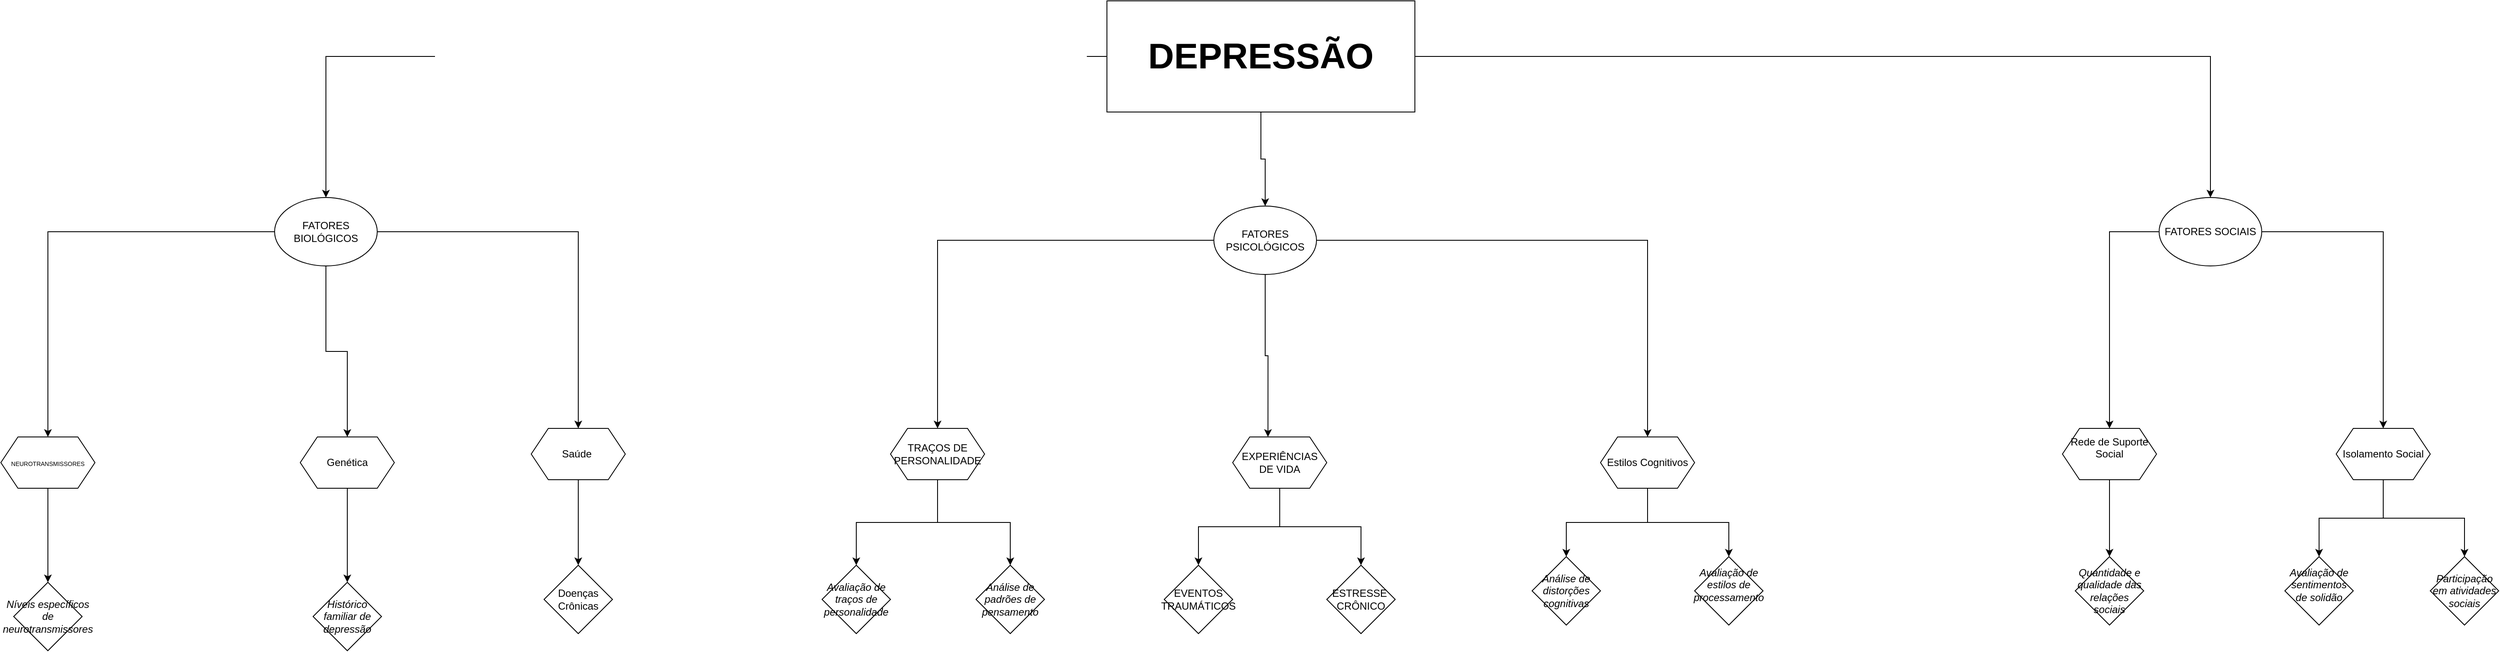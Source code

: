 <mxfile version="24.0.2" type="device">
  <diagram name="Página-1" id="Cvnms0n_XdmRh6KIRqG8">
    <mxGraphModel dx="4547" dy="1453" grid="1" gridSize="10" guides="1" tooltips="1" connect="1" arrows="1" fold="1" page="1" pageScale="1" pageWidth="827" pageHeight="1169" math="0" shadow="0">
      <root>
        <mxCell id="0" />
        <mxCell id="1" parent="0" />
        <mxCell id="1O7Cyz46VX07wWugJxUM-26" style="edgeStyle=orthogonalEdgeStyle;rounded=0;orthogonalLoop=1;jettySize=auto;html=1;entryX=0.5;entryY=0;entryDx=0;entryDy=0;" edge="1" parent="1" source="1O7Cyz46VX07wWugJxUM-1" target="1O7Cyz46VX07wWugJxUM-7">
          <mxGeometry relative="1" as="geometry" />
        </mxCell>
        <mxCell id="1O7Cyz46VX07wWugJxUM-27" style="edgeStyle=orthogonalEdgeStyle;rounded=0;orthogonalLoop=1;jettySize=auto;html=1;" edge="1" parent="1" source="1O7Cyz46VX07wWugJxUM-1" target="1O7Cyz46VX07wWugJxUM-6">
          <mxGeometry relative="1" as="geometry" />
        </mxCell>
        <mxCell id="1O7Cyz46VX07wWugJxUM-28" style="edgeStyle=orthogonalEdgeStyle;rounded=0;orthogonalLoop=1;jettySize=auto;html=1;" edge="1" parent="1" source="1O7Cyz46VX07wWugJxUM-1" target="1O7Cyz46VX07wWugJxUM-8">
          <mxGeometry relative="1" as="geometry" />
        </mxCell>
        <mxCell id="1O7Cyz46VX07wWugJxUM-1" value="&lt;font style=&quot;font-size: 42px;&quot;&gt;&lt;b&gt;DEPRESSÃO&lt;/b&gt;&lt;/font&gt;" style="rounded=0;whiteSpace=wrap;html=1;" vertex="1" parent="1">
          <mxGeometry x="223" y="290" width="360" height="130" as="geometry" />
        </mxCell>
        <mxCell id="1O7Cyz46VX07wWugJxUM-32" style="edgeStyle=orthogonalEdgeStyle;rounded=0;orthogonalLoop=1;jettySize=auto;html=1;" edge="1" parent="1" source="1O7Cyz46VX07wWugJxUM-6" target="1O7Cyz46VX07wWugJxUM-16">
          <mxGeometry relative="1" as="geometry" />
        </mxCell>
        <mxCell id="1O7Cyz46VX07wWugJxUM-33" style="edgeStyle=orthogonalEdgeStyle;rounded=0;orthogonalLoop=1;jettySize=auto;html=1;entryX=0.375;entryY=0;entryDx=0;entryDy=0;" edge="1" parent="1" source="1O7Cyz46VX07wWugJxUM-6" target="1O7Cyz46VX07wWugJxUM-15">
          <mxGeometry relative="1" as="geometry" />
        </mxCell>
        <mxCell id="1O7Cyz46VX07wWugJxUM-34" style="edgeStyle=orthogonalEdgeStyle;rounded=0;orthogonalLoop=1;jettySize=auto;html=1;" edge="1" parent="1" source="1O7Cyz46VX07wWugJxUM-6" target="1O7Cyz46VX07wWugJxUM-14">
          <mxGeometry relative="1" as="geometry" />
        </mxCell>
        <mxCell id="1O7Cyz46VX07wWugJxUM-6" value="FATORES PSICOLÓGICOS " style="ellipse;whiteSpace=wrap;html=1;" vertex="1" parent="1">
          <mxGeometry x="348" y="530" width="120" height="80" as="geometry" />
        </mxCell>
        <mxCell id="1O7Cyz46VX07wWugJxUM-29" style="edgeStyle=orthogonalEdgeStyle;rounded=0;orthogonalLoop=1;jettySize=auto;html=1;" edge="1" parent="1" source="1O7Cyz46VX07wWugJxUM-7" target="1O7Cyz46VX07wWugJxUM-10">
          <mxGeometry relative="1" as="geometry" />
        </mxCell>
        <mxCell id="1O7Cyz46VX07wWugJxUM-30" style="edgeStyle=orthogonalEdgeStyle;rounded=0;orthogonalLoop=1;jettySize=auto;html=1;entryX=0.5;entryY=0;entryDx=0;entryDy=0;" edge="1" parent="1" source="1O7Cyz46VX07wWugJxUM-7" target="1O7Cyz46VX07wWugJxUM-13">
          <mxGeometry relative="1" as="geometry" />
        </mxCell>
        <mxCell id="1O7Cyz46VX07wWugJxUM-31" style="edgeStyle=orthogonalEdgeStyle;rounded=0;orthogonalLoop=1;jettySize=auto;html=1;" edge="1" parent="1" source="1O7Cyz46VX07wWugJxUM-7" target="1O7Cyz46VX07wWugJxUM-12">
          <mxGeometry relative="1" as="geometry" />
        </mxCell>
        <mxCell id="1O7Cyz46VX07wWugJxUM-7" value="FATORES BIOLÓGICOS" style="ellipse;whiteSpace=wrap;html=1;" vertex="1" parent="1">
          <mxGeometry x="-750" y="520" width="120" height="80" as="geometry" />
        </mxCell>
        <mxCell id="1O7Cyz46VX07wWugJxUM-35" style="edgeStyle=orthogonalEdgeStyle;rounded=0;orthogonalLoop=1;jettySize=auto;html=1;entryX=0.5;entryY=0;entryDx=0;entryDy=0;" edge="1" parent="1" source="1O7Cyz46VX07wWugJxUM-8" target="1O7Cyz46VX07wWugJxUM-23">
          <mxGeometry relative="1" as="geometry" />
        </mxCell>
        <mxCell id="1O7Cyz46VX07wWugJxUM-36" style="edgeStyle=orthogonalEdgeStyle;rounded=0;orthogonalLoop=1;jettySize=auto;html=1;entryX=0.5;entryY=0;entryDx=0;entryDy=0;" edge="1" parent="1" source="1O7Cyz46VX07wWugJxUM-8" target="1O7Cyz46VX07wWugJxUM-24">
          <mxGeometry relative="1" as="geometry" />
        </mxCell>
        <mxCell id="1O7Cyz46VX07wWugJxUM-8" value="FATORES SOCIAIS " style="ellipse;whiteSpace=wrap;html=1;" vertex="1" parent="1">
          <mxGeometry x="1453" y="520" width="120" height="80" as="geometry" />
        </mxCell>
        <mxCell id="1O7Cyz46VX07wWugJxUM-39" style="edgeStyle=orthogonalEdgeStyle;rounded=0;orthogonalLoop=1;jettySize=auto;html=1;" edge="1" parent="1" source="1O7Cyz46VX07wWugJxUM-10" target="1O7Cyz46VX07wWugJxUM-38">
          <mxGeometry relative="1" as="geometry" />
        </mxCell>
        <mxCell id="1O7Cyz46VX07wWugJxUM-10" value="&lt;font style=&quot;font-size: 7px;&quot;&gt;NEUROTRANSMISSORES &lt;/font&gt;" style="shape=hexagon;perimeter=hexagonPerimeter2;whiteSpace=wrap;html=1;fixedSize=1;" vertex="1" parent="1">
          <mxGeometry x="-1070" y="800" width="110" height="60" as="geometry" />
        </mxCell>
        <mxCell id="1O7Cyz46VX07wWugJxUM-44" style="edgeStyle=orthogonalEdgeStyle;rounded=0;orthogonalLoop=1;jettySize=auto;html=1;entryX=0.5;entryY=0;entryDx=0;entryDy=0;" edge="1" parent="1" source="1O7Cyz46VX07wWugJxUM-12" target="1O7Cyz46VX07wWugJxUM-41">
          <mxGeometry relative="1" as="geometry" />
        </mxCell>
        <mxCell id="1O7Cyz46VX07wWugJxUM-12" value="Saúde&amp;nbsp; " style="shape=hexagon;perimeter=hexagonPerimeter2;whiteSpace=wrap;html=1;fixedSize=1;" vertex="1" parent="1">
          <mxGeometry x="-450" y="790" width="110" height="60" as="geometry" />
        </mxCell>
        <mxCell id="1O7Cyz46VX07wWugJxUM-43" style="edgeStyle=orthogonalEdgeStyle;rounded=0;orthogonalLoop=1;jettySize=auto;html=1;" edge="1" parent="1" source="1O7Cyz46VX07wWugJxUM-13" target="1O7Cyz46VX07wWugJxUM-40">
          <mxGeometry relative="1" as="geometry" />
        </mxCell>
        <mxCell id="1O7Cyz46VX07wWugJxUM-13" value="Genética " style="shape=hexagon;perimeter=hexagonPerimeter2;whiteSpace=wrap;html=1;fixedSize=1;" vertex="1" parent="1">
          <mxGeometry x="-720" y="800" width="110" height="60" as="geometry" />
        </mxCell>
        <mxCell id="1O7Cyz46VX07wWugJxUM-58" style="edgeStyle=orthogonalEdgeStyle;rounded=0;orthogonalLoop=1;jettySize=auto;html=1;entryX=0.5;entryY=0;entryDx=0;entryDy=0;" edge="1" parent="1" source="1O7Cyz46VX07wWugJxUM-14" target="1O7Cyz46VX07wWugJxUM-57">
          <mxGeometry relative="1" as="geometry" />
        </mxCell>
        <mxCell id="1O7Cyz46VX07wWugJxUM-59" style="edgeStyle=orthogonalEdgeStyle;rounded=0;orthogonalLoop=1;jettySize=auto;html=1;entryX=0.5;entryY=0;entryDx=0;entryDy=0;" edge="1" parent="1" source="1O7Cyz46VX07wWugJxUM-14" target="1O7Cyz46VX07wWugJxUM-56">
          <mxGeometry relative="1" as="geometry" />
        </mxCell>
        <mxCell id="1O7Cyz46VX07wWugJxUM-14" value="Estilos Cognitivos" style="shape=hexagon;perimeter=hexagonPerimeter2;whiteSpace=wrap;html=1;fixedSize=1;" vertex="1" parent="1">
          <mxGeometry x="800" y="800" width="110" height="60" as="geometry" />
        </mxCell>
        <mxCell id="1O7Cyz46VX07wWugJxUM-54" style="edgeStyle=orthogonalEdgeStyle;rounded=0;orthogonalLoop=1;jettySize=auto;html=1;entryX=0.5;entryY=0;entryDx=0;entryDy=0;" edge="1" parent="1" source="1O7Cyz46VX07wWugJxUM-15" target="1O7Cyz46VX07wWugJxUM-53">
          <mxGeometry relative="1" as="geometry" />
        </mxCell>
        <mxCell id="1O7Cyz46VX07wWugJxUM-55" style="edgeStyle=orthogonalEdgeStyle;rounded=0;orthogonalLoop=1;jettySize=auto;html=1;entryX=0.5;entryY=0;entryDx=0;entryDy=0;" edge="1" parent="1" source="1O7Cyz46VX07wWugJxUM-15" target="1O7Cyz46VX07wWugJxUM-51">
          <mxGeometry relative="1" as="geometry" />
        </mxCell>
        <mxCell id="1O7Cyz46VX07wWugJxUM-15" value="EXPERIÊNCIAS DE VIDA" style="shape=hexagon;perimeter=hexagonPerimeter2;whiteSpace=wrap;html=1;fixedSize=1;" vertex="1" parent="1">
          <mxGeometry x="370" y="800" width="110" height="60" as="geometry" />
        </mxCell>
        <mxCell id="1O7Cyz46VX07wWugJxUM-49" style="edgeStyle=orthogonalEdgeStyle;rounded=0;orthogonalLoop=1;jettySize=auto;html=1;entryX=0.5;entryY=0;entryDx=0;entryDy=0;" edge="1" parent="1" source="1O7Cyz46VX07wWugJxUM-16" target="1O7Cyz46VX07wWugJxUM-47">
          <mxGeometry relative="1" as="geometry" />
        </mxCell>
        <mxCell id="1O7Cyz46VX07wWugJxUM-50" style="edgeStyle=orthogonalEdgeStyle;rounded=0;orthogonalLoop=1;jettySize=auto;html=1;entryX=0.5;entryY=0;entryDx=0;entryDy=0;" edge="1" parent="1" source="1O7Cyz46VX07wWugJxUM-16" target="1O7Cyz46VX07wWugJxUM-48">
          <mxGeometry relative="1" as="geometry" />
        </mxCell>
        <mxCell id="1O7Cyz46VX07wWugJxUM-16" value="TRAÇOS DE PERSONALIDADE" style="shape=hexagon;perimeter=hexagonPerimeter2;whiteSpace=wrap;html=1;fixedSize=1;" vertex="1" parent="1">
          <mxGeometry x="-30" y="790" width="110" height="60" as="geometry" />
        </mxCell>
        <mxCell id="1O7Cyz46VX07wWugJxUM-64" style="edgeStyle=orthogonalEdgeStyle;rounded=0;orthogonalLoop=1;jettySize=auto;html=1;" edge="1" parent="1" source="1O7Cyz46VX07wWugJxUM-23" target="1O7Cyz46VX07wWugJxUM-62">
          <mxGeometry relative="1" as="geometry" />
        </mxCell>
        <mxCell id="1O7Cyz46VX07wWugJxUM-23" value="&#xa;Rede de Suporte Social&#xa;&#xa;" style="shape=hexagon;perimeter=hexagonPerimeter2;whiteSpace=wrap;html=1;fixedSize=1;" vertex="1" parent="1">
          <mxGeometry x="1340" y="790" width="110" height="60" as="geometry" />
        </mxCell>
        <mxCell id="1O7Cyz46VX07wWugJxUM-65" style="edgeStyle=orthogonalEdgeStyle;rounded=0;orthogonalLoop=1;jettySize=auto;html=1;" edge="1" parent="1" source="1O7Cyz46VX07wWugJxUM-24" target="1O7Cyz46VX07wWugJxUM-61">
          <mxGeometry relative="1" as="geometry" />
        </mxCell>
        <mxCell id="1O7Cyz46VX07wWugJxUM-66" style="edgeStyle=orthogonalEdgeStyle;rounded=0;orthogonalLoop=1;jettySize=auto;html=1;" edge="1" parent="1" source="1O7Cyz46VX07wWugJxUM-24" target="1O7Cyz46VX07wWugJxUM-60">
          <mxGeometry relative="1" as="geometry" />
        </mxCell>
        <mxCell id="1O7Cyz46VX07wWugJxUM-24" value="Isolamento Social" style="shape=hexagon;perimeter=hexagonPerimeter2;whiteSpace=wrap;html=1;fixedSize=1;" vertex="1" parent="1">
          <mxGeometry x="1660" y="790" width="110" height="60" as="geometry" />
        </mxCell>
        <mxCell id="1O7Cyz46VX07wWugJxUM-38" value="&lt;em&gt;Níveis específicos de neurotransmissores&lt;/em&gt;" style="rhombus;whiteSpace=wrap;html=1;" vertex="1" parent="1">
          <mxGeometry x="-1055" y="970" width="80" height="80" as="geometry" />
        </mxCell>
        <mxCell id="1O7Cyz46VX07wWugJxUM-40" value="&lt;em&gt;Histórico familiar de depressão&lt;/em&gt;" style="rhombus;whiteSpace=wrap;html=1;" vertex="1" parent="1">
          <mxGeometry x="-705" y="970" width="80" height="80" as="geometry" />
        </mxCell>
        <mxCell id="1O7Cyz46VX07wWugJxUM-41" value="Doenças Crônicas" style="rhombus;whiteSpace=wrap;html=1;" vertex="1" parent="1">
          <mxGeometry x="-435" y="950" width="80" height="80" as="geometry" />
        </mxCell>
        <mxCell id="1O7Cyz46VX07wWugJxUM-47" value="&lt;em&gt;Avaliação de traços de personalidade&lt;/em&gt;" style="rhombus;whiteSpace=wrap;html=1;" vertex="1" parent="1">
          <mxGeometry x="-110" y="950" width="80" height="80" as="geometry" />
        </mxCell>
        <mxCell id="1O7Cyz46VX07wWugJxUM-48" value="&lt;em&gt;Análise de padrões de pensamento&lt;/em&gt;" style="rhombus;whiteSpace=wrap;html=1;" vertex="1" parent="1">
          <mxGeometry x="70" y="950" width="80" height="80" as="geometry" />
        </mxCell>
        <mxCell id="1O7Cyz46VX07wWugJxUM-51" value="ESTRESSE&amp;nbsp; CRÔNICO " style="rhombus;whiteSpace=wrap;html=1;" vertex="1" parent="1">
          <mxGeometry x="480" y="950" width="80" height="80" as="geometry" />
        </mxCell>
        <mxCell id="1O7Cyz46VX07wWugJxUM-53" value="EVENTOS TRAUMÁTICOS " style="rhombus;whiteSpace=wrap;html=1;" vertex="1" parent="1">
          <mxGeometry x="290" y="950" width="80" height="80" as="geometry" />
        </mxCell>
        <mxCell id="1O7Cyz46VX07wWugJxUM-56" value="&#xa;&lt;em&gt;Avaliação de estilos de processamento&lt;/em&gt;&#xa;&#xa;" style="rhombus;whiteSpace=wrap;html=1;" vertex="1" parent="1">
          <mxGeometry x="910" y="940" width="80" height="80" as="geometry" />
        </mxCell>
        <mxCell id="1O7Cyz46VX07wWugJxUM-57" value="&lt;em&gt;Análise de distorções cognitivas&lt;/em&gt;" style="rhombus;whiteSpace=wrap;html=1;" vertex="1" parent="1">
          <mxGeometry x="720" y="940" width="80" height="80" as="geometry" />
        </mxCell>
        <mxCell id="1O7Cyz46VX07wWugJxUM-60" value="&lt;em&gt;Participação em atividades sociais&lt;/em&gt;" style="rhombus;whiteSpace=wrap;html=1;" vertex="1" parent="1">
          <mxGeometry x="1770" y="940" width="80" height="80" as="geometry" />
        </mxCell>
        <mxCell id="1O7Cyz46VX07wWugJxUM-61" value="&#xa;&lt;em&gt;Avaliação de sentimentos de solidão&lt;/em&gt;&#xa;&#xa;" style="rhombus;whiteSpace=wrap;html=1;" vertex="1" parent="1">
          <mxGeometry x="1600" y="940" width="80" height="80" as="geometry" />
        </mxCell>
        <mxCell id="1O7Cyz46VX07wWugJxUM-62" value="&lt;em&gt;Quantidade e qualidade das relações sociais&lt;/em&gt;" style="rhombus;whiteSpace=wrap;html=1;" vertex="1" parent="1">
          <mxGeometry x="1355" y="940" width="80" height="80" as="geometry" />
        </mxCell>
      </root>
    </mxGraphModel>
  </diagram>
</mxfile>
